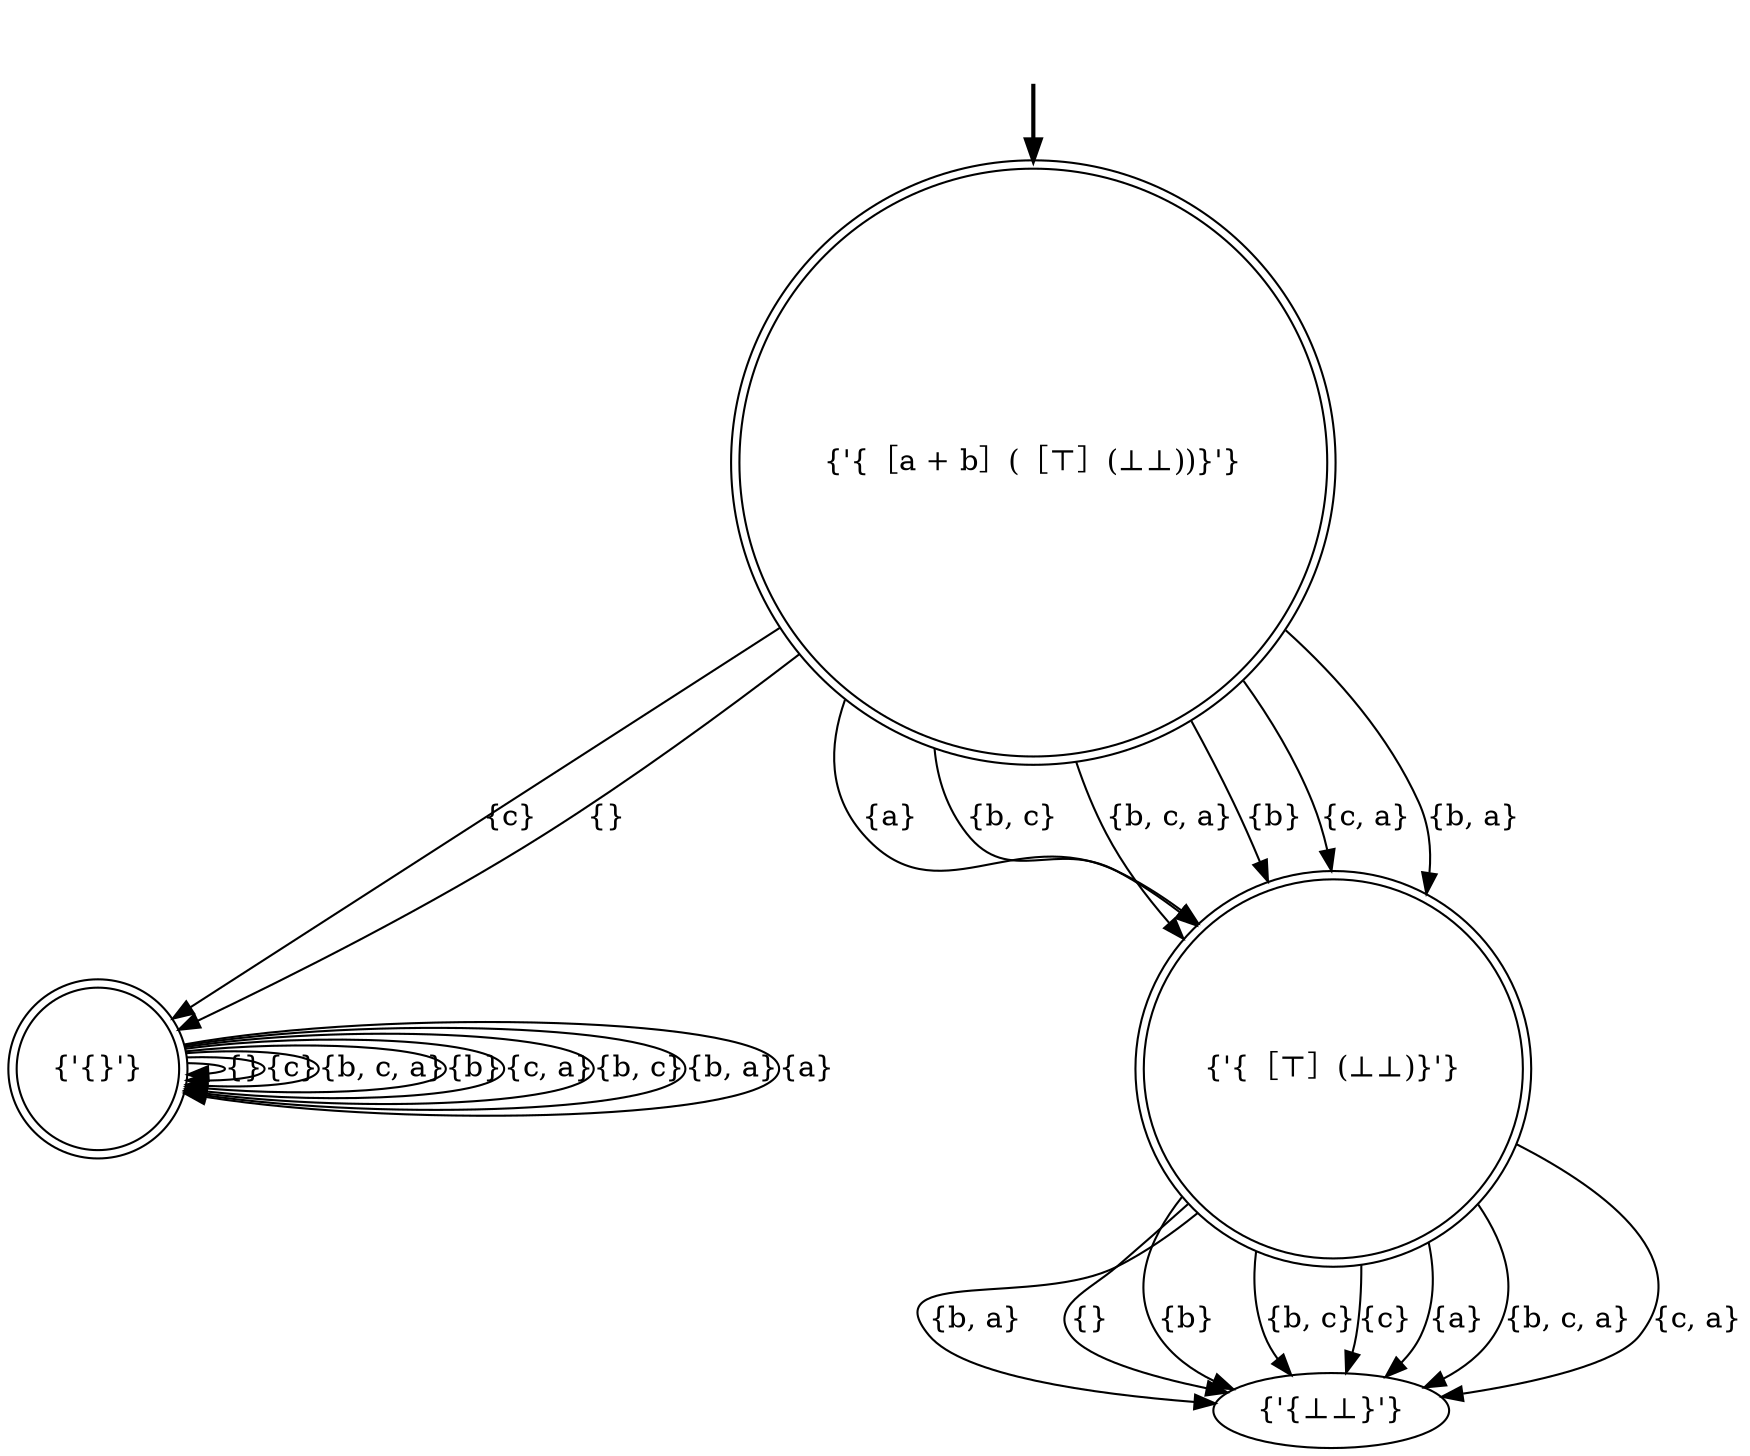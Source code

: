 digraph {
	fake [style=invisible]
	"{'{}'}" [shape=doublecircle]
	"{'{［⊤］(⊥⊥)}'}" [shape=doublecircle]
	"{'{⊥⊥}'}"
	"{'{［a + b］(［⊤］(⊥⊥))}'}" [root=true shape=doublecircle]
	fake -> "{'{［a + b］(［⊤］(⊥⊥))}'}" [style=bold]
	"{'{}'}" -> "{'{}'}" [label="{}"]
	"{'{［⊤］(⊥⊥)}'}" -> "{'{⊥⊥}'}" [label="{b, a}"]
	"{'{}'}" -> "{'{}'}" [label="{c}"]
	"{'{［a + b］(［⊤］(⊥⊥))}'}" -> "{'{［⊤］(⊥⊥)}'}" [label="{a}"]
	"{'{［a + b］(［⊤］(⊥⊥))}'}" -> "{'{［⊤］(⊥⊥)}'}" [label="{b, c}"]
	"{'{［⊤］(⊥⊥)}'}" -> "{'{⊥⊥}'}" [label="{}"]
	"{'{}'}" -> "{'{}'}" [label="{b, c, a}"]
	"{'{［a + b］(［⊤］(⊥⊥))}'}" -> "{'{}'}" [label="{c}"]
	"{'{［a + b］(［⊤］(⊥⊥))}'}" -> "{'{［⊤］(⊥⊥)}'}" [label="{b, c, a}"]
	"{'{［⊤］(⊥⊥)}'}" -> "{'{⊥⊥}'}" [label="{b}"]
	"{'{［⊤］(⊥⊥)}'}" -> "{'{⊥⊥}'}" [label="{b, c}"]
	"{'{［⊤］(⊥⊥)}'}" -> "{'{⊥⊥}'}" [label="{c}"]
	"{'{［a + b］(［⊤］(⊥⊥))}'}" -> "{'{［⊤］(⊥⊥)}'}" [label="{b}"]
	"{'{}'}" -> "{'{}'}" [label="{b}"]
	"{'{［a + b］(［⊤］(⊥⊥))}'}" -> "{'{［⊤］(⊥⊥)}'}" [label="{c, a}"]
	"{'{［⊤］(⊥⊥)}'}" -> "{'{⊥⊥}'}" [label="{a}"]
	"{'{［a + b］(［⊤］(⊥⊥))}'}" -> "{'{［⊤］(⊥⊥)}'}" [label="{b, a}"]
	"{'{}'}" -> "{'{}'}" [label="{c, a}"]
	"{'{}'}" -> "{'{}'}" [label="{b, c}"]
	"{'{［a + b］(［⊤］(⊥⊥))}'}" -> "{'{}'}" [label="{}"]
	"{'{}'}" -> "{'{}'}" [label="{b, a}"]
	"{'{［⊤］(⊥⊥)}'}" -> "{'{⊥⊥}'}" [label="{b, c, a}"]
	"{'{}'}" -> "{'{}'}" [label="{a}"]
	"{'{［⊤］(⊥⊥)}'}" -> "{'{⊥⊥}'}" [label="{c, a}"]
}
